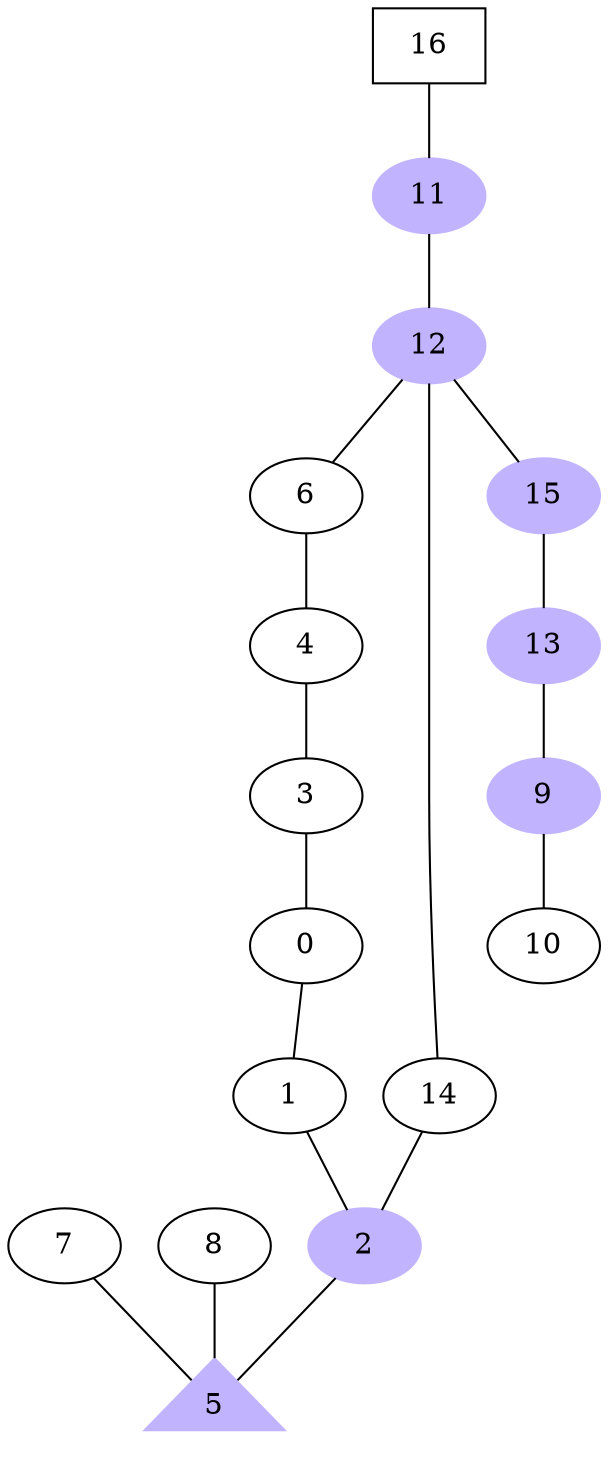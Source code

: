 graph G{ 
0;
1;
2[color=".7 .3 1.0"][style=filled];
3;
4;
5[color=".7 .3 1.0"][style=filled][shape=triangle];
6;
7;
8;
9[color=".7 .3 1.0"][style=filled];
10;
11[color=".7 .3 1.0"][style=filled];
12[color=".7 .3 1.0"][style=filled];
13[color=".7 .3 1.0"][style=filled];
14;
15[color=".7 .3 1.0"][style=filled];
16[shape=box];
0 -- 1;
1 -- 2;
3 -- 0;
4 -- 3;
2 -- 5;
6 -- 4;
7 -- 5;
8 -- 5;
9 -- 10;
11 -- 12;
13 -- 9;
14 -- 2;
12 -- 14;
12 -- 15;
16 -- 11;
15 -- 13;
12 -- 6;
}
